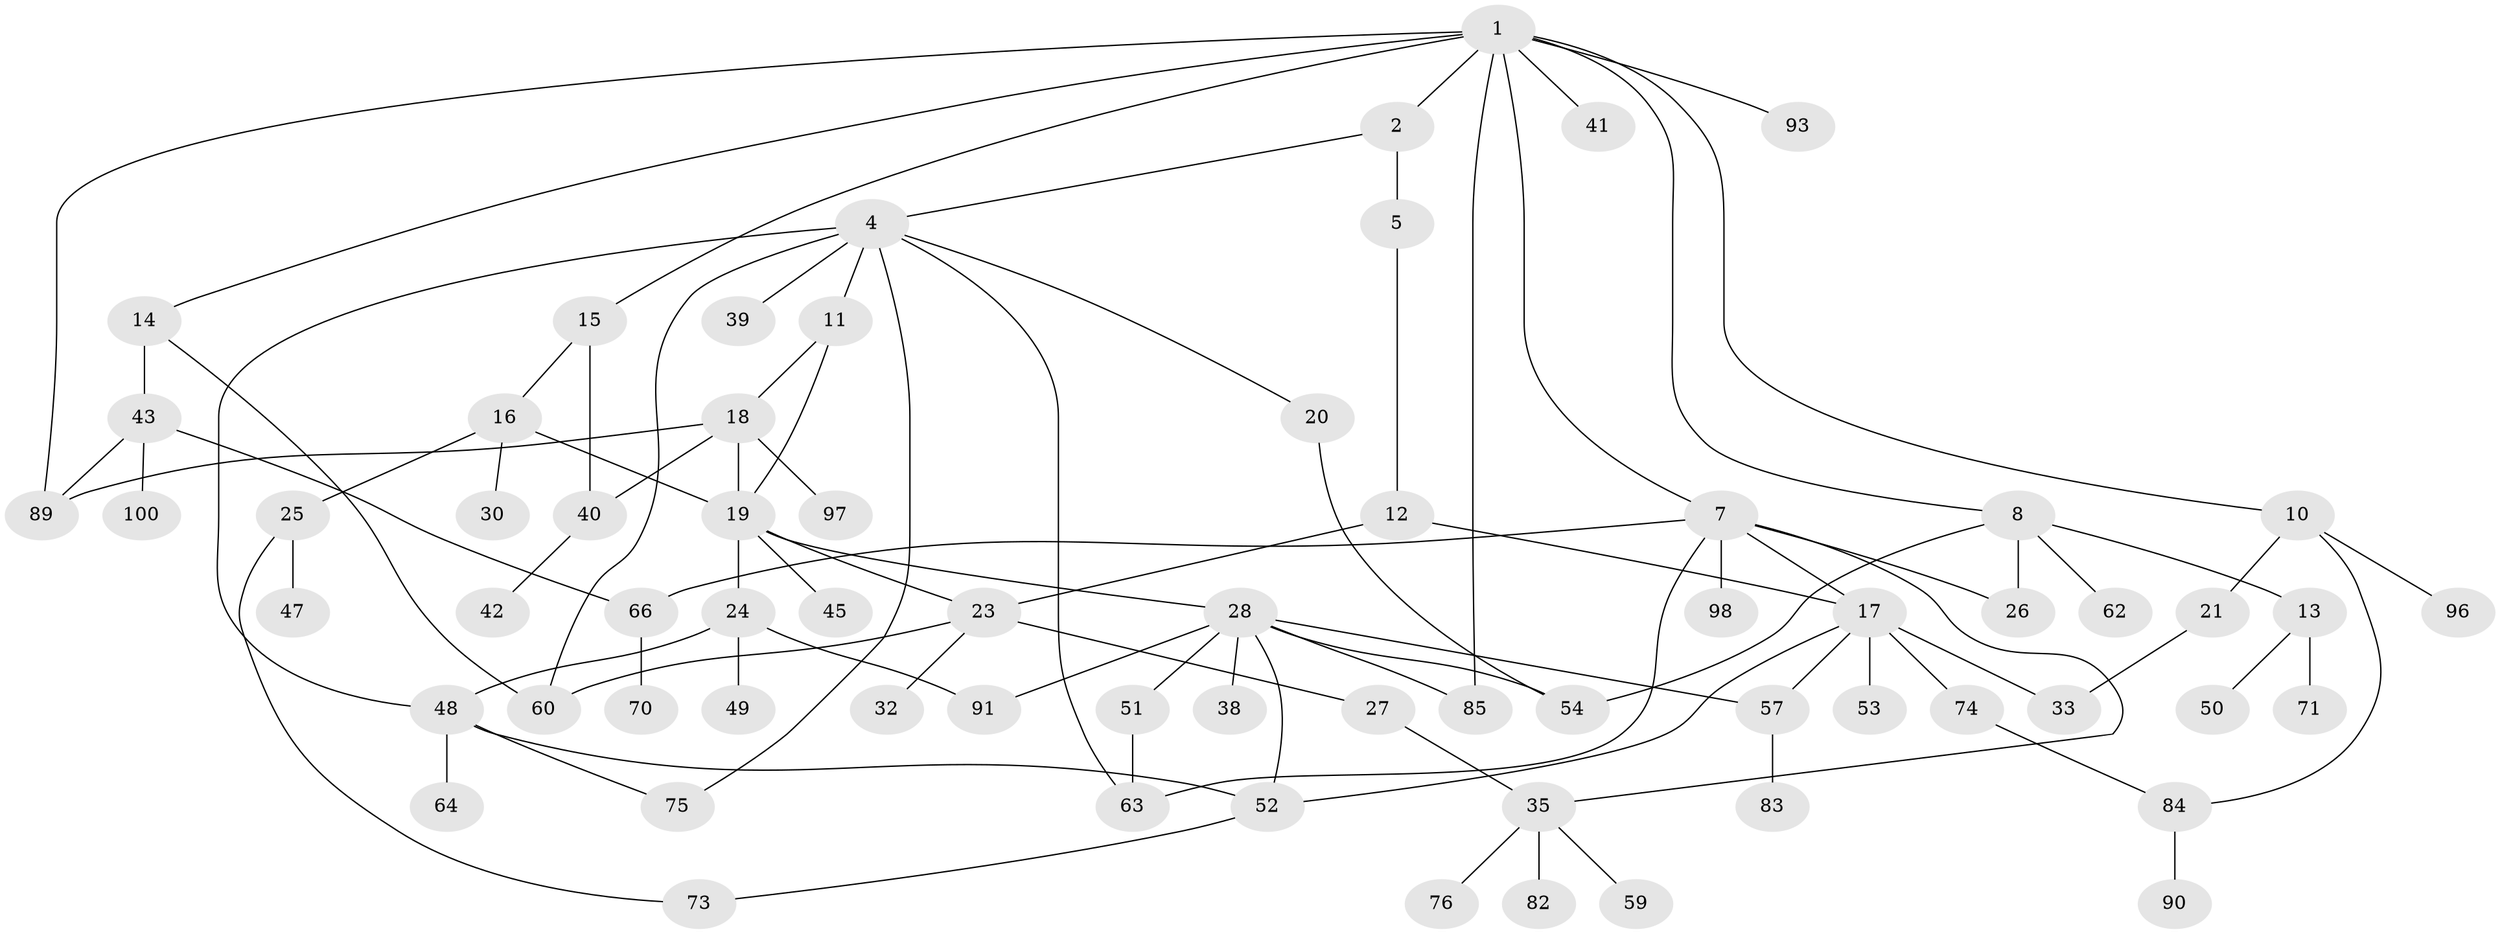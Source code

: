 // original degree distribution, {7: 0.03, 4: 0.09, 5: 0.06, 6: 0.05, 2: 0.22, 1: 0.38, 3: 0.17}
// Generated by graph-tools (version 1.1) at 2025/54/02/21/25 11:54:43]
// undirected, 68 vertices, 93 edges
graph export_dot {
graph [start="1"]
  node [color=gray90,style=filled];
  1 [super="+3"];
  2 [super="+37"];
  4 [super="+6"];
  5;
  7 [super="+65"];
  8 [super="+9"];
  10 [super="+72"];
  11 [super="+44"];
  12 [super="+99"];
  13;
  14 [super="+68"];
  15 [super="+34"];
  16 [super="+22"];
  17 [super="+29"];
  18 [super="+46"];
  19 [super="+69"];
  20;
  21 [super="+78"];
  23 [super="+31"];
  24 [super="+92"];
  25 [super="+87"];
  26 [super="+86"];
  27;
  28 [super="+36"];
  30;
  32 [super="+95"];
  33 [super="+77"];
  35 [super="+81"];
  38;
  39;
  40 [super="+80"];
  41;
  42;
  43 [super="+79"];
  45 [super="+61"];
  47;
  48 [super="+67"];
  49;
  50;
  51;
  52 [super="+56"];
  53;
  54 [super="+55"];
  57 [super="+58"];
  59;
  60;
  62;
  63 [super="+88"];
  64;
  66;
  70;
  71;
  73;
  74;
  75;
  76;
  82;
  83;
  84;
  85 [super="+94"];
  89;
  90;
  91;
  93;
  96;
  97;
  98;
  100;
  1 -- 2;
  1 -- 7;
  1 -- 8;
  1 -- 14;
  1 -- 41;
  1 -- 93;
  1 -- 89;
  1 -- 10;
  1 -- 15;
  1 -- 85;
  2 -- 4;
  2 -- 5;
  4 -- 39;
  4 -- 60;
  4 -- 75;
  4 -- 48;
  4 -- 11;
  4 -- 20;
  4 -- 63;
  5 -- 12;
  7 -- 17;
  7 -- 98;
  7 -- 66;
  7 -- 63;
  7 -- 35;
  7 -- 26;
  8 -- 13;
  8 -- 26;
  8 -- 62;
  8 -- 54;
  10 -- 21;
  10 -- 96;
  10 -- 84;
  11 -- 18;
  11 -- 19;
  12 -- 23;
  12 -- 17;
  13 -- 50;
  13 -- 71;
  14 -- 43;
  14 -- 60;
  15 -- 16;
  15 -- 40;
  16 -- 25;
  16 -- 30;
  16 -- 19;
  17 -- 53;
  17 -- 74;
  17 -- 52;
  17 -- 33;
  17 -- 57;
  18 -- 19;
  18 -- 89;
  18 -- 97;
  18 -- 40;
  19 -- 24;
  19 -- 28;
  19 -- 45;
  19 -- 23;
  20 -- 54;
  21 -- 33;
  23 -- 27;
  23 -- 60;
  23 -- 32;
  24 -- 49;
  24 -- 48;
  24 -- 91;
  25 -- 47;
  25 -- 73;
  27 -- 35;
  28 -- 38;
  28 -- 51;
  28 -- 85;
  28 -- 91;
  28 -- 54;
  28 -- 52;
  28 -- 57;
  35 -- 59;
  35 -- 76;
  35 -- 82;
  40 -- 42;
  43 -- 66;
  43 -- 100;
  43 -- 89;
  48 -- 52;
  48 -- 64;
  48 -- 75;
  51 -- 63;
  52 -- 73;
  57 -- 83;
  66 -- 70;
  74 -- 84;
  84 -- 90;
}
